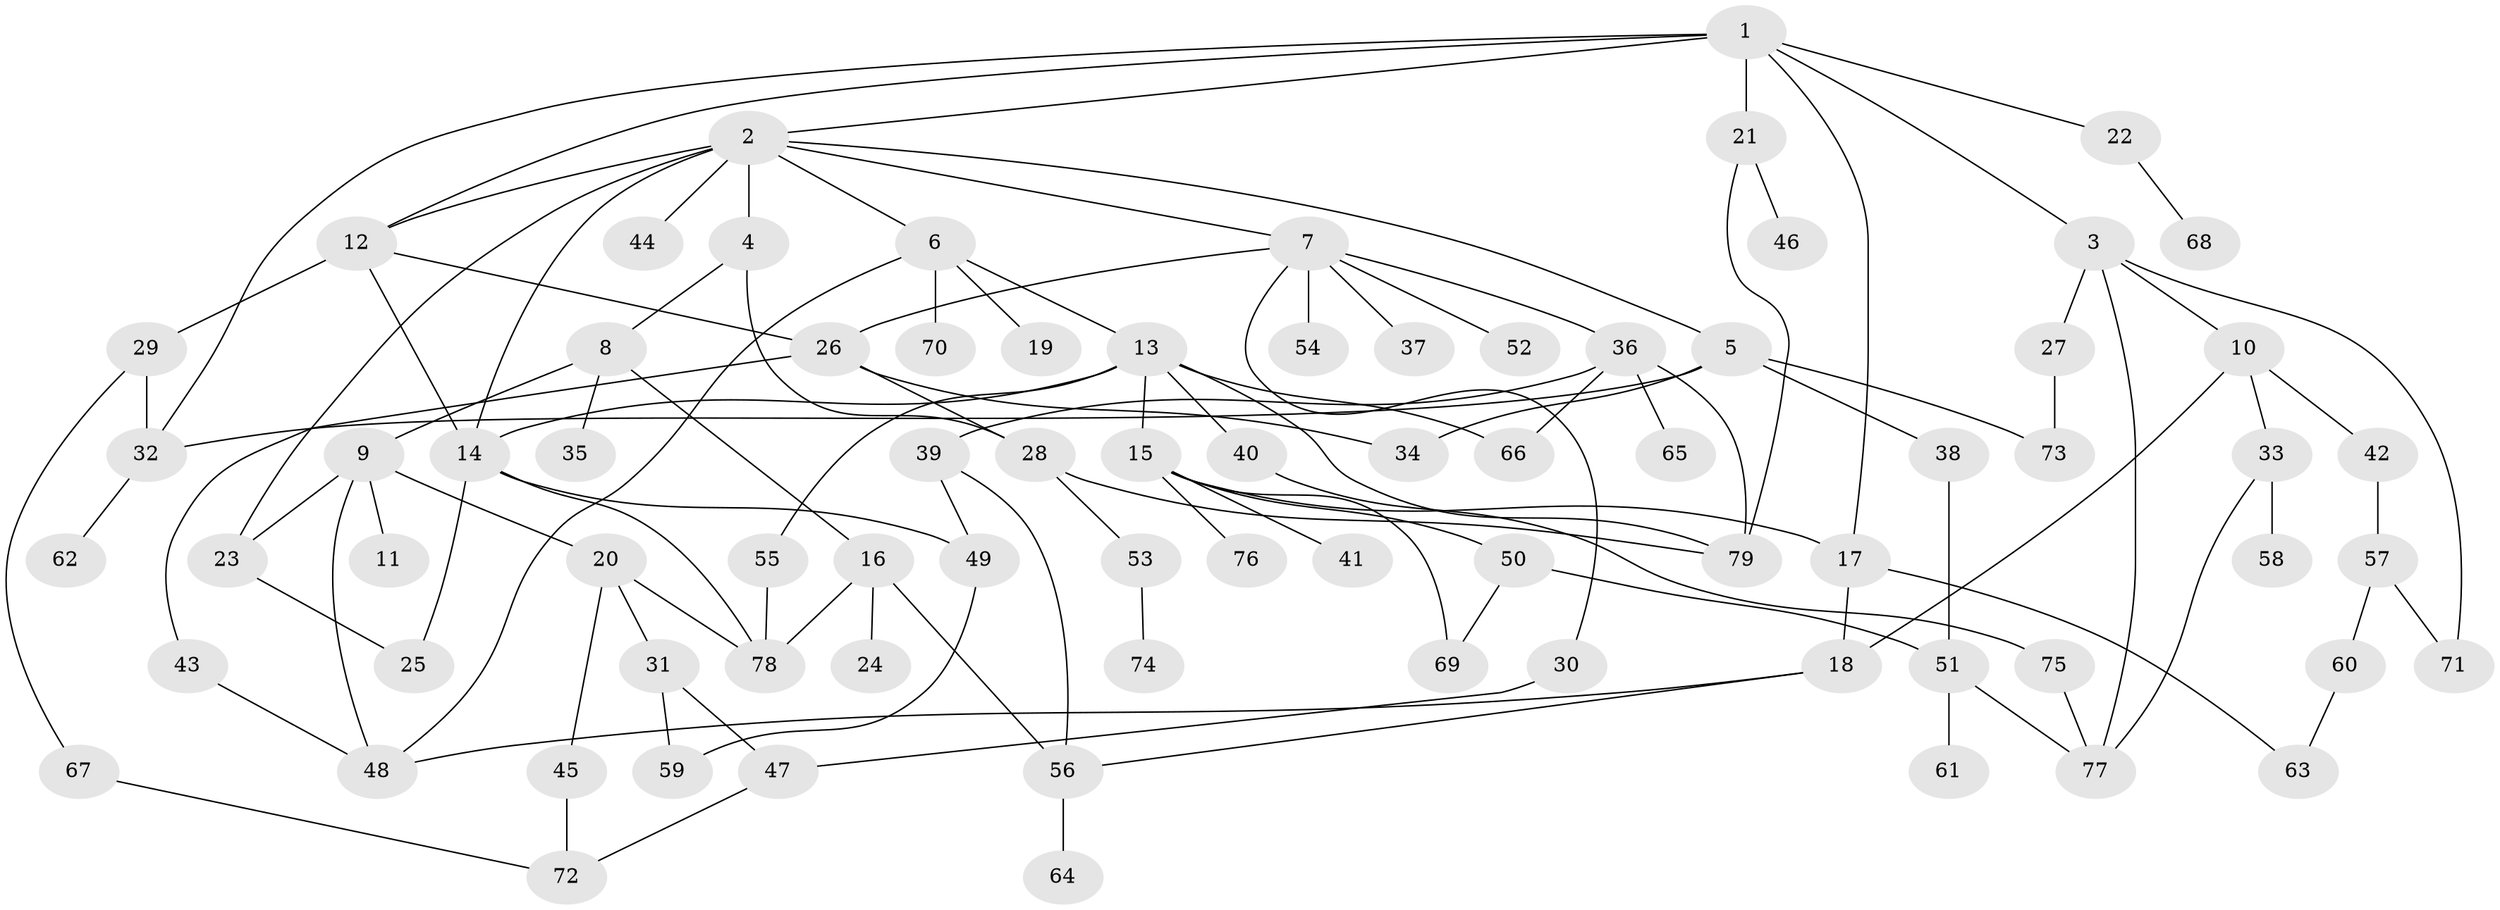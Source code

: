 // coarse degree distribution, {5: 0.041666666666666664, 9: 0.08333333333333333, 6: 0.16666666666666666, 3: 0.20833333333333334, 4: 0.25, 2: 0.16666666666666666, 1: 0.08333333333333333}
// Generated by graph-tools (version 1.1) at 2025/36/03/04/25 23:36:03]
// undirected, 79 vertices, 115 edges
graph export_dot {
  node [color=gray90,style=filled];
  1;
  2;
  3;
  4;
  5;
  6;
  7;
  8;
  9;
  10;
  11;
  12;
  13;
  14;
  15;
  16;
  17;
  18;
  19;
  20;
  21;
  22;
  23;
  24;
  25;
  26;
  27;
  28;
  29;
  30;
  31;
  32;
  33;
  34;
  35;
  36;
  37;
  38;
  39;
  40;
  41;
  42;
  43;
  44;
  45;
  46;
  47;
  48;
  49;
  50;
  51;
  52;
  53;
  54;
  55;
  56;
  57;
  58;
  59;
  60;
  61;
  62;
  63;
  64;
  65;
  66;
  67;
  68;
  69;
  70;
  71;
  72;
  73;
  74;
  75;
  76;
  77;
  78;
  79;
  1 -- 2;
  1 -- 3;
  1 -- 12;
  1 -- 17;
  1 -- 21;
  1 -- 22;
  1 -- 32;
  2 -- 4;
  2 -- 5;
  2 -- 6;
  2 -- 7;
  2 -- 14;
  2 -- 44;
  2 -- 12;
  2 -- 23;
  3 -- 10;
  3 -- 27;
  3 -- 77;
  3 -- 71;
  4 -- 8;
  4 -- 28;
  5 -- 34;
  5 -- 38;
  5 -- 32;
  5 -- 73;
  6 -- 13;
  6 -- 19;
  6 -- 70;
  6 -- 48;
  7 -- 30;
  7 -- 36;
  7 -- 37;
  7 -- 52;
  7 -- 54;
  7 -- 26;
  8 -- 9;
  8 -- 16;
  8 -- 35;
  9 -- 11;
  9 -- 20;
  9 -- 23;
  9 -- 48;
  10 -- 18;
  10 -- 33;
  10 -- 42;
  12 -- 26;
  12 -- 29;
  12 -- 14;
  13 -- 15;
  13 -- 40;
  13 -- 55;
  13 -- 66;
  13 -- 14;
  13 -- 79;
  14 -- 25;
  14 -- 49;
  14 -- 78;
  15 -- 41;
  15 -- 50;
  15 -- 69;
  15 -- 76;
  15 -- 17;
  16 -- 24;
  16 -- 78;
  16 -- 56;
  17 -- 63;
  17 -- 18;
  18 -- 48;
  18 -- 56;
  20 -- 31;
  20 -- 45;
  20 -- 78;
  21 -- 46;
  21 -- 79;
  22 -- 68;
  23 -- 25;
  26 -- 28;
  26 -- 43;
  26 -- 34;
  27 -- 73;
  28 -- 53;
  28 -- 79;
  29 -- 67;
  29 -- 32;
  30 -- 47;
  31 -- 47;
  31 -- 59;
  32 -- 62;
  33 -- 58;
  33 -- 77;
  36 -- 39;
  36 -- 65;
  36 -- 79;
  36 -- 66;
  38 -- 51;
  39 -- 56;
  39 -- 49;
  40 -- 75;
  42 -- 57;
  43 -- 48;
  45 -- 72;
  47 -- 72;
  49 -- 59;
  50 -- 69;
  50 -- 51;
  51 -- 61;
  51 -- 77;
  53 -- 74;
  55 -- 78;
  56 -- 64;
  57 -- 60;
  57 -- 71;
  60 -- 63;
  67 -- 72;
  75 -- 77;
}
